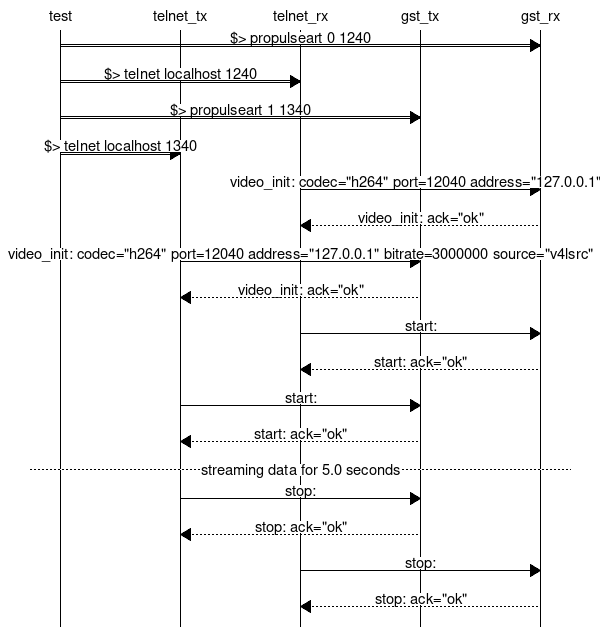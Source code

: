 
msc
{        
    test, telnet_tx, telnet_rx, gst_tx, gst_rx;
    
test:>gst_rx [label="$> propulseart 0 1240"];
test:>telnet_rx [label="$> telnet localhost 1240"];
test:>gst_tx [label="$> propulseart 1 1340"];
test:>telnet_tx [label="$> telnet localhost 1340"];
telnet_rx=>gst_rx [label="video_init: codec=\"h264\" port=12040 address=\"127.0.0.1\""];
gst_rx>>telnet_rx [label="video_init: ack=\"ok\""];
telnet_tx=>gst_tx [label="video_init: codec=\"h264\" port=12040 address=\"127.0.0.1\" bitrate=3000000 source=\"v4lsrc\""];
gst_tx>>telnet_tx [label="video_init: ack=\"ok\""];
telnet_rx=>gst_rx [label="start:"];
gst_rx>>telnet_rx [label="start: ack=\"ok\""];
telnet_tx=>gst_tx [label="start:"];
gst_tx>>telnet_tx [label="start: ack=\"ok\""];
---  [ label = "streaming data for 5.0 seconds"]; 
telnet_tx=>gst_tx [label="stop:"];
gst_tx>>telnet_tx [label="stop: ack=\"ok\""];
telnet_rx=>gst_rx [label="stop:"];
gst_rx>>telnet_rx [label="stop: ack=\"ok\""];

}